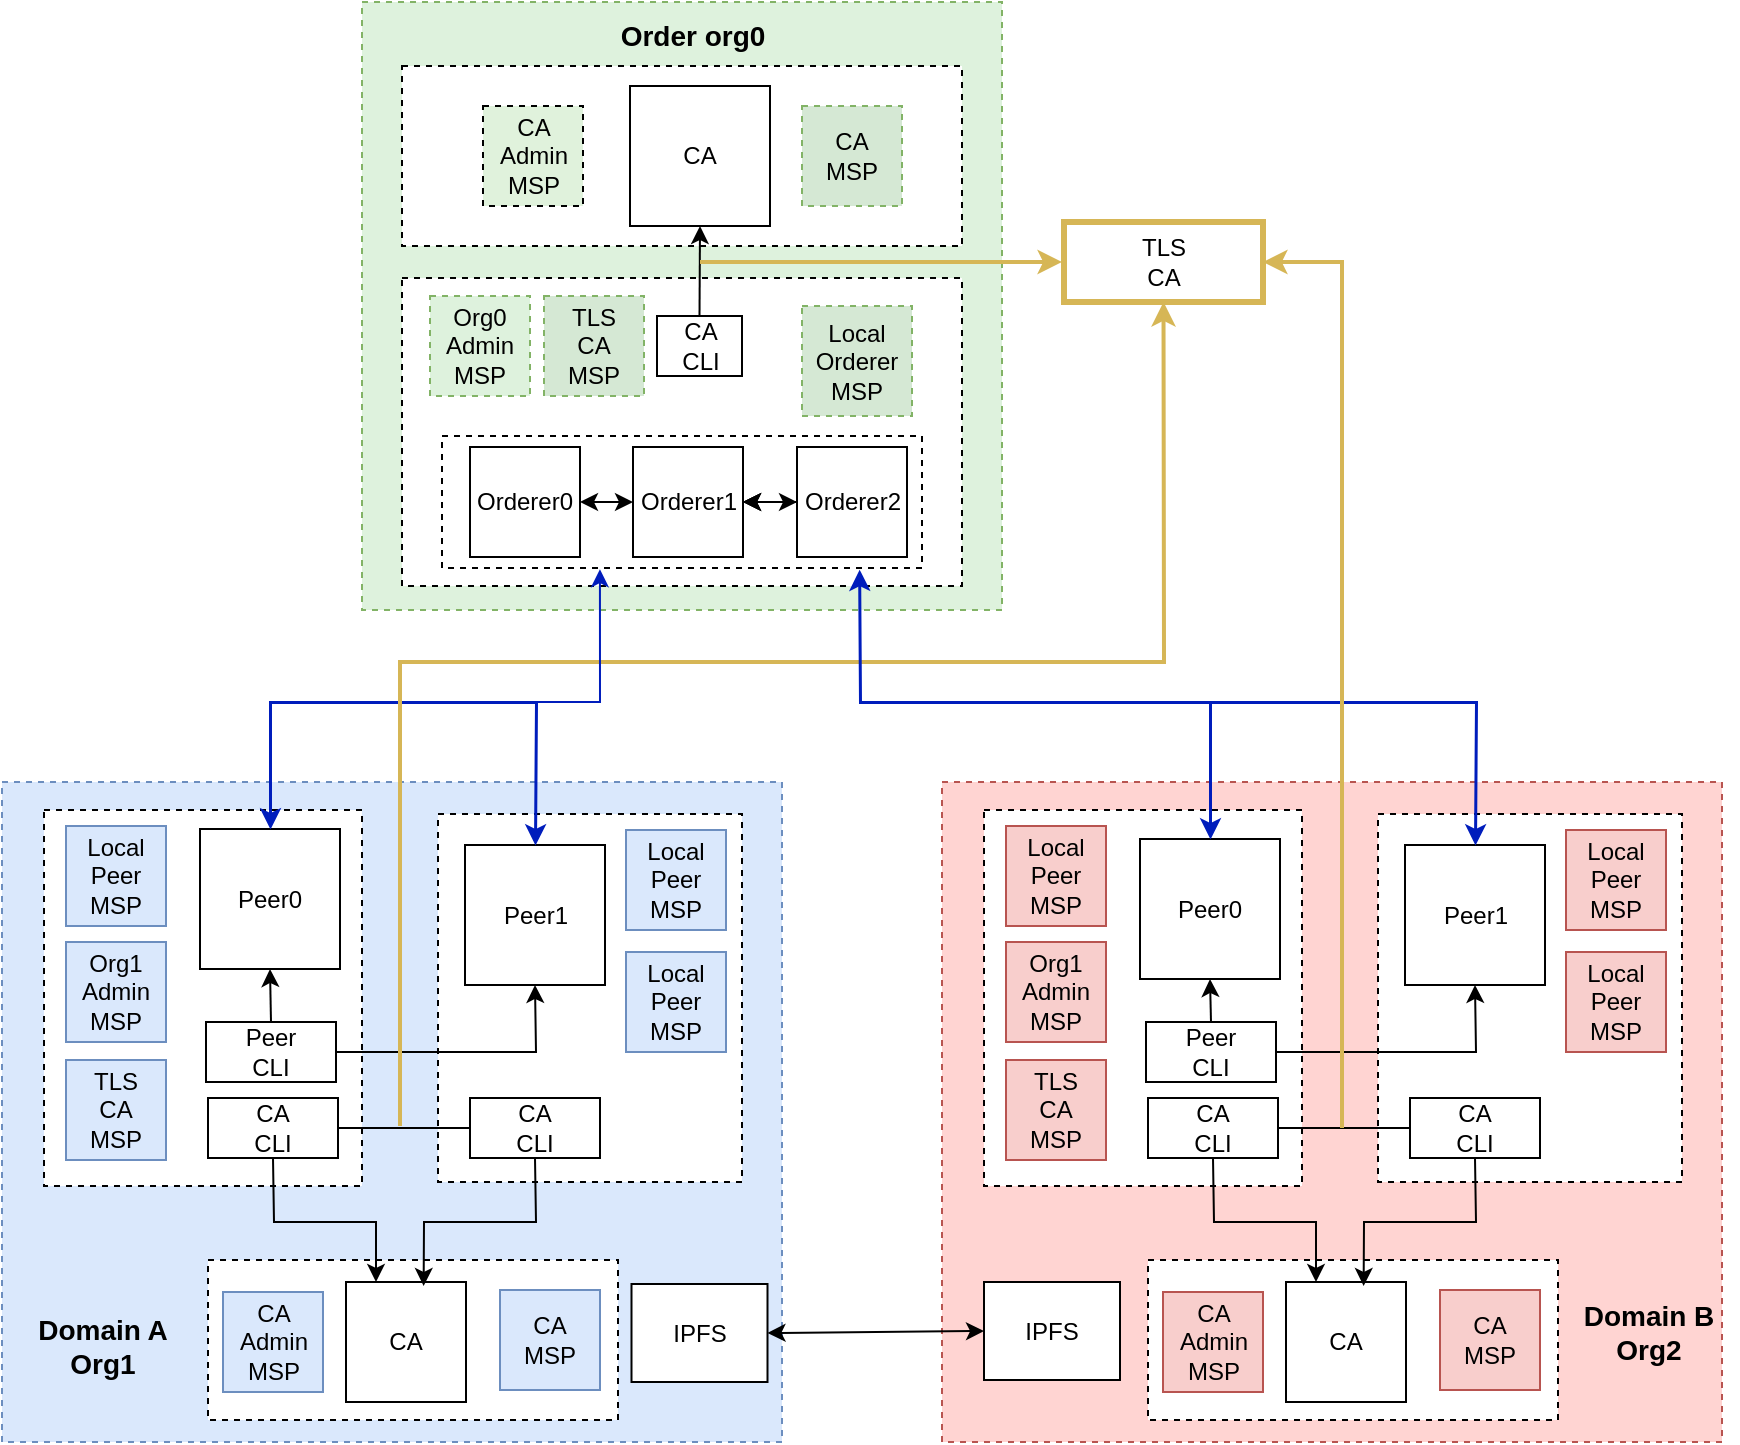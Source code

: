 <mxfile version="24.2.5" type="github">
  <diagram name="第 1 页" id="PmLA4qrSaHaohE-0kaDt">
    <mxGraphModel dx="899" dy="428" grid="1" gridSize="10" guides="1" tooltips="1" connect="1" arrows="1" fold="1" page="1" pageScale="1" pageWidth="827" pageHeight="1169" math="0" shadow="0">
      <root>
        <mxCell id="0" />
        <mxCell id="1" parent="0" />
        <mxCell id="LXQ_5_RRnz_cJoP9UmNE-7" value="" style="rounded=0;whiteSpace=wrap;html=1;fillColor=#DEF2DD;strokeColor=#82b366;dashed=1;" vertex="1" parent="1">
          <mxGeometry x="300" y="170" width="320" height="304" as="geometry" />
        </mxCell>
        <mxCell id="LXQ_5_RRnz_cJoP9UmNE-8" value="" style="rounded=0;whiteSpace=wrap;html=1;dashed=1;" vertex="1" parent="1">
          <mxGeometry x="320" y="202" width="280" height="90" as="geometry" />
        </mxCell>
        <mxCell id="LXQ_5_RRnz_cJoP9UmNE-9" value="CA&lt;div&gt;Admin&lt;/div&gt;&lt;div&gt;MSP&lt;/div&gt;" style="rounded=0;whiteSpace=wrap;html=1;fillColor=#e0f2dc;dashed=1;" vertex="1" parent="1">
          <mxGeometry x="360.5" y="222" width="50" height="50" as="geometry" />
        </mxCell>
        <mxCell id="LXQ_5_RRnz_cJoP9UmNE-10" value="CA" style="rounded=0;whiteSpace=wrap;html=1;" vertex="1" parent="1">
          <mxGeometry x="434" y="212" width="70" height="70" as="geometry" />
        </mxCell>
        <mxCell id="LXQ_5_RRnz_cJoP9UmNE-11" value="CA&lt;div&gt;MSP&lt;/div&gt;" style="rounded=0;whiteSpace=wrap;html=1;fillColor=#d5e8d4;strokeColor=#82b366;dashed=1;" vertex="1" parent="1">
          <mxGeometry x="520" y="222" width="50" height="50" as="geometry" />
        </mxCell>
        <mxCell id="LXQ_5_RRnz_cJoP9UmNE-12" value="" style="rounded=0;whiteSpace=wrap;html=1;dashed=1;" vertex="1" parent="1">
          <mxGeometry x="320" y="308" width="280" height="154" as="geometry" />
        </mxCell>
        <mxCell id="LXQ_5_RRnz_cJoP9UmNE-13" value="Org0&lt;div&gt;Admin&lt;/div&gt;&lt;div&gt;MSP&lt;/div&gt;" style="rounded=0;whiteSpace=wrap;html=1;fillColor=#DEF2DD;strokeColor=#82b366;dashed=1;" vertex="1" parent="1">
          <mxGeometry x="334" y="317" width="50" height="50" as="geometry" />
        </mxCell>
        <mxCell id="LXQ_5_RRnz_cJoP9UmNE-15" value="Local&lt;div&gt;Orderer&lt;/div&gt;&lt;div&gt;MSP&lt;/div&gt;" style="rounded=0;whiteSpace=wrap;html=1;fillColor=#d5e8d4;strokeColor=#82b366;dashed=1;" vertex="1" parent="1">
          <mxGeometry x="520" y="322" width="55" height="55" as="geometry" />
        </mxCell>
        <mxCell id="LXQ_5_RRnz_cJoP9UmNE-16" value="CA&lt;div&gt;CLI&lt;/div&gt;" style="rounded=0;whiteSpace=wrap;html=1;" vertex="1" parent="1">
          <mxGeometry x="447.5" y="327" width="42.5" height="30" as="geometry" />
        </mxCell>
        <mxCell id="LXQ_5_RRnz_cJoP9UmNE-17" value="TLS&lt;div&gt;CA&lt;/div&gt;&lt;div&gt;MSP&lt;/div&gt;" style="rounded=0;whiteSpace=wrap;html=1;fillColor=#d5e8d4;strokeColor=#82b366;dashed=1;" vertex="1" parent="1">
          <mxGeometry x="391" y="317" width="50" height="50" as="geometry" />
        </mxCell>
        <mxCell id="LXQ_5_RRnz_cJoP9UmNE-20" value="" style="rounded=0;whiteSpace=wrap;html=1;fillColor=#dae8fc;strokeColor=#6c8ebf;dashed=1;" vertex="1" parent="1">
          <mxGeometry x="120" y="560" width="390" height="330" as="geometry" />
        </mxCell>
        <mxCell id="LXQ_5_RRnz_cJoP9UmNE-21" value="" style="rounded=0;whiteSpace=wrap;html=1;dashed=1;" vertex="1" parent="1">
          <mxGeometry x="141" y="574" width="159" height="188" as="geometry" />
        </mxCell>
        <mxCell id="LXQ_5_RRnz_cJoP9UmNE-22" value="" style="rounded=0;whiteSpace=wrap;html=1;dashed=1;" vertex="1" parent="1">
          <mxGeometry x="338" y="576" width="152" height="184" as="geometry" />
        </mxCell>
        <mxCell id="LXQ_5_RRnz_cJoP9UmNE-23" value="" style="rounded=0;whiteSpace=wrap;html=1;dashed=1;" vertex="1" parent="1">
          <mxGeometry x="223" y="799" width="205" height="80" as="geometry" />
        </mxCell>
        <mxCell id="LXQ_5_RRnz_cJoP9UmNE-24" value="Org1&lt;div&gt;Admin&lt;/div&gt;&lt;div&gt;MSP&lt;/div&gt;" style="rounded=0;whiteSpace=wrap;html=1;fillColor=#dae8fc;strokeColor=#6c8ebf;" vertex="1" parent="1">
          <mxGeometry x="152" y="640" width="50" height="50" as="geometry" />
        </mxCell>
        <mxCell id="LXQ_5_RRnz_cJoP9UmNE-25" value="Local&lt;div&gt;Peer&lt;/div&gt;&lt;div&gt;MSP&lt;/div&gt;" style="rounded=0;whiteSpace=wrap;html=1;fillColor=#dae8fc;strokeColor=#6c8ebf;" vertex="1" parent="1">
          <mxGeometry x="152" y="582" width="50" height="50" as="geometry" />
        </mxCell>
        <mxCell id="LXQ_5_RRnz_cJoP9UmNE-26" value="Local&lt;div&gt;Peer&lt;/div&gt;&lt;div&gt;MSP&lt;/div&gt;" style="rounded=0;whiteSpace=wrap;html=1;fillColor=#dae8fc;strokeColor=#6c8ebf;" vertex="1" parent="1">
          <mxGeometry x="432" y="584" width="50" height="50" as="geometry" />
        </mxCell>
        <mxCell id="LXQ_5_RRnz_cJoP9UmNE-27" value="TLS&lt;div&gt;CA&lt;/div&gt;&lt;div&gt;MSP&lt;/div&gt;" style="rounded=0;whiteSpace=wrap;html=1;fillColor=#dae8fc;strokeColor=#6c8ebf;" vertex="1" parent="1">
          <mxGeometry x="152" y="699" width="50" height="50" as="geometry" />
        </mxCell>
        <mxCell id="LXQ_5_RRnz_cJoP9UmNE-28" value="Peer0" style="rounded=0;whiteSpace=wrap;html=1;" vertex="1" parent="1">
          <mxGeometry x="219" y="583.5" width="70" height="70" as="geometry" />
        </mxCell>
        <mxCell id="LXQ_5_RRnz_cJoP9UmNE-29" value="Peer&lt;div&gt;CLI&lt;/div&gt;" style="rounded=0;whiteSpace=wrap;html=1;" vertex="1" parent="1">
          <mxGeometry x="222" y="680" width="65" height="30" as="geometry" />
        </mxCell>
        <mxCell id="LXQ_5_RRnz_cJoP9UmNE-30" value="CA&lt;div&gt;CLI&lt;/div&gt;" style="rounded=0;whiteSpace=wrap;html=1;" vertex="1" parent="1">
          <mxGeometry x="223" y="718" width="65" height="30" as="geometry" />
        </mxCell>
        <mxCell id="LXQ_5_RRnz_cJoP9UmNE-31" value="Peer1" style="rounded=0;whiteSpace=wrap;html=1;" vertex="1" parent="1">
          <mxGeometry x="351.5" y="591.5" width="70" height="70" as="geometry" />
        </mxCell>
        <mxCell id="LXQ_5_RRnz_cJoP9UmNE-32" value="Local&lt;div&gt;Peer&lt;/div&gt;&lt;div&gt;MSP&lt;/div&gt;" style="rounded=0;whiteSpace=wrap;html=1;fillColor=#dae8fc;strokeColor=#6c8ebf;" vertex="1" parent="1">
          <mxGeometry x="432" y="645" width="50" height="50" as="geometry" />
        </mxCell>
        <mxCell id="LXQ_5_RRnz_cJoP9UmNE-33" value="CA&lt;div&gt;CLI&lt;/div&gt;" style="rounded=0;whiteSpace=wrap;html=1;" vertex="1" parent="1">
          <mxGeometry x="354" y="718" width="65" height="30" as="geometry" />
        </mxCell>
        <mxCell id="LXQ_5_RRnz_cJoP9UmNE-34" value="" style="endArrow=classic;html=1;rounded=0;exitX=0.5;exitY=0;exitDx=0;exitDy=0;entryX=0.5;entryY=1;entryDx=0;entryDy=0;" edge="1" parent="1" source="LXQ_5_RRnz_cJoP9UmNE-29" target="LXQ_5_RRnz_cJoP9UmNE-28">
          <mxGeometry width="50" height="50" relative="1" as="geometry">
            <mxPoint x="-120" y="700" as="sourcePoint" />
            <mxPoint x="-70" y="650" as="targetPoint" />
          </mxGeometry>
        </mxCell>
        <mxCell id="LXQ_5_RRnz_cJoP9UmNE-36" value="" style="endArrow=classic;html=1;rounded=0;exitX=1;exitY=0.5;exitDx=0;exitDy=0;entryX=0.5;entryY=1;entryDx=0;entryDy=0;" edge="1" parent="1" source="LXQ_5_RRnz_cJoP9UmNE-29" target="LXQ_5_RRnz_cJoP9UmNE-31">
          <mxGeometry width="50" height="50" relative="1" as="geometry">
            <mxPoint x="10" y="680" as="sourcePoint" />
            <mxPoint x="60" y="630" as="targetPoint" />
            <Array as="points">
              <mxPoint x="387" y="695" />
            </Array>
          </mxGeometry>
        </mxCell>
        <mxCell id="LXQ_5_RRnz_cJoP9UmNE-38" value="" style="endArrow=none;html=1;rounded=0;entryX=0;entryY=0.5;entryDx=0;entryDy=0;exitX=1;exitY=0.5;exitDx=0;exitDy=0;" edge="1" parent="1" source="LXQ_5_RRnz_cJoP9UmNE-30" target="LXQ_5_RRnz_cJoP9UmNE-33">
          <mxGeometry width="50" height="50" relative="1" as="geometry">
            <mxPoint y="720" as="sourcePoint" />
            <mxPoint x="50" y="670" as="targetPoint" />
          </mxGeometry>
        </mxCell>
        <mxCell id="LXQ_5_RRnz_cJoP9UmNE-39" value="" style="endArrow=classic;html=1;rounded=0;exitX=0.5;exitY=1;exitDx=0;exitDy=0;entryX=0.25;entryY=0;entryDx=0;entryDy=0;" edge="1" parent="1" source="LXQ_5_RRnz_cJoP9UmNE-30" target="LXQ_5_RRnz_cJoP9UmNE-44">
          <mxGeometry width="50" height="50" relative="1" as="geometry">
            <mxPoint x="-10" y="720" as="sourcePoint" />
            <mxPoint x="140" y="940" as="targetPoint" />
            <Array as="points">
              <mxPoint x="256" y="780" />
              <mxPoint x="286" y="780" />
              <mxPoint x="307" y="780" />
            </Array>
          </mxGeometry>
        </mxCell>
        <mxCell id="LXQ_5_RRnz_cJoP9UmNE-43" value="CA&lt;div&gt;Admin&lt;/div&gt;&lt;div&gt;MSP&lt;/div&gt;" style="rounded=0;whiteSpace=wrap;html=1;fillColor=#dae8fc;strokeColor=#6c8ebf;" vertex="1" parent="1">
          <mxGeometry x="230.5" y="815" width="50" height="50" as="geometry" />
        </mxCell>
        <mxCell id="LXQ_5_RRnz_cJoP9UmNE-44" value="CA" style="rounded=0;whiteSpace=wrap;html=1;" vertex="1" parent="1">
          <mxGeometry x="292" y="810" width="60" height="60" as="geometry" />
        </mxCell>
        <mxCell id="LXQ_5_RRnz_cJoP9UmNE-45" value="CA&lt;div&gt;MSP&lt;/div&gt;" style="rounded=0;whiteSpace=wrap;html=1;fillColor=#dae8fc;strokeColor=#6c8ebf;" vertex="1" parent="1">
          <mxGeometry x="369" y="814" width="50" height="50" as="geometry" />
        </mxCell>
        <mxCell id="LXQ_5_RRnz_cJoP9UmNE-46" value="" style="endArrow=classic;html=1;rounded=0;entryX=0.647;entryY=0.033;entryDx=0;entryDy=0;entryPerimeter=0;exitX=0.5;exitY=1;exitDx=0;exitDy=0;" edge="1" parent="1" source="LXQ_5_RRnz_cJoP9UmNE-33" target="LXQ_5_RRnz_cJoP9UmNE-44">
          <mxGeometry width="50" height="50" relative="1" as="geometry">
            <mxPoint x="580" y="830" as="sourcePoint" />
            <mxPoint x="630" y="780" as="targetPoint" />
            <Array as="points">
              <mxPoint x="387" y="780" />
              <mxPoint x="331" y="780" />
            </Array>
          </mxGeometry>
        </mxCell>
        <mxCell id="LXQ_5_RRnz_cJoP9UmNE-47" value="" style="rounded=0;whiteSpace=wrap;html=1;fillColor=#FFD4D2;strokeColor=#b85450;dashed=1;strokeWidth=1;" vertex="1" parent="1">
          <mxGeometry x="590" y="560" width="390" height="330" as="geometry" />
        </mxCell>
        <mxCell id="LXQ_5_RRnz_cJoP9UmNE-48" value="" style="rounded=0;whiteSpace=wrap;html=1;dashed=1;" vertex="1" parent="1">
          <mxGeometry x="611" y="574" width="159" height="188" as="geometry" />
        </mxCell>
        <mxCell id="LXQ_5_RRnz_cJoP9UmNE-49" value="" style="rounded=0;whiteSpace=wrap;html=1;dashed=1;" vertex="1" parent="1">
          <mxGeometry x="808" y="576" width="152" height="184" as="geometry" />
        </mxCell>
        <mxCell id="LXQ_5_RRnz_cJoP9UmNE-50" value="" style="rounded=0;whiteSpace=wrap;html=1;dashed=1;" vertex="1" parent="1">
          <mxGeometry x="693" y="799" width="205" height="80" as="geometry" />
        </mxCell>
        <mxCell id="LXQ_5_RRnz_cJoP9UmNE-51" value="Org1&lt;div&gt;Admin&lt;/div&gt;&lt;div&gt;MSP&lt;/div&gt;" style="rounded=0;whiteSpace=wrap;html=1;fillColor=#f8cecc;strokeColor=#b85450;" vertex="1" parent="1">
          <mxGeometry x="622" y="640" width="50" height="50" as="geometry" />
        </mxCell>
        <mxCell id="LXQ_5_RRnz_cJoP9UmNE-52" value="Local&lt;div&gt;Peer&lt;/div&gt;&lt;div&gt;MSP&lt;/div&gt;" style="rounded=0;whiteSpace=wrap;html=1;fillColor=#f8cecc;strokeColor=#b85450;" vertex="1" parent="1">
          <mxGeometry x="622" y="582" width="50" height="50" as="geometry" />
        </mxCell>
        <mxCell id="LXQ_5_RRnz_cJoP9UmNE-53" value="Local&lt;div&gt;Peer&lt;/div&gt;&lt;div&gt;MSP&lt;/div&gt;" style="rounded=0;whiteSpace=wrap;html=1;fillColor=#f8cecc;strokeColor=#b85450;" vertex="1" parent="1">
          <mxGeometry x="902" y="584" width="50" height="50" as="geometry" />
        </mxCell>
        <mxCell id="LXQ_5_RRnz_cJoP9UmNE-54" value="TLS&lt;div&gt;CA&lt;/div&gt;&lt;div&gt;MSP&lt;/div&gt;" style="rounded=0;whiteSpace=wrap;html=1;fillColor=#f8cecc;strokeColor=#b85450;" vertex="1" parent="1">
          <mxGeometry x="622" y="699" width="50" height="50" as="geometry" />
        </mxCell>
        <mxCell id="LXQ_5_RRnz_cJoP9UmNE-55" value="Peer0" style="rounded=0;whiteSpace=wrap;html=1;" vertex="1" parent="1">
          <mxGeometry x="689" y="588.5" width="70" height="70" as="geometry" />
        </mxCell>
        <mxCell id="LXQ_5_RRnz_cJoP9UmNE-56" value="Peer&lt;div&gt;CLI&lt;/div&gt;" style="rounded=0;whiteSpace=wrap;html=1;" vertex="1" parent="1">
          <mxGeometry x="692" y="680" width="65" height="30" as="geometry" />
        </mxCell>
        <mxCell id="LXQ_5_RRnz_cJoP9UmNE-57" value="CA&lt;div&gt;CLI&lt;/div&gt;" style="rounded=0;whiteSpace=wrap;html=1;" vertex="1" parent="1">
          <mxGeometry x="693" y="718" width="65" height="30" as="geometry" />
        </mxCell>
        <mxCell id="LXQ_5_RRnz_cJoP9UmNE-58" value="Peer1" style="rounded=0;whiteSpace=wrap;html=1;" vertex="1" parent="1">
          <mxGeometry x="821.5" y="591.5" width="70" height="70" as="geometry" />
        </mxCell>
        <mxCell id="LXQ_5_RRnz_cJoP9UmNE-59" value="Local&lt;div&gt;Peer&lt;/div&gt;&lt;div&gt;MSP&lt;/div&gt;" style="rounded=0;whiteSpace=wrap;html=1;fillColor=#f8cecc;strokeColor=#b85450;" vertex="1" parent="1">
          <mxGeometry x="902" y="645" width="50" height="50" as="geometry" />
        </mxCell>
        <mxCell id="LXQ_5_RRnz_cJoP9UmNE-60" value="CA&lt;div&gt;CLI&lt;/div&gt;" style="rounded=0;whiteSpace=wrap;html=1;" vertex="1" parent="1">
          <mxGeometry x="824" y="718" width="65" height="30" as="geometry" />
        </mxCell>
        <mxCell id="LXQ_5_RRnz_cJoP9UmNE-61" value="" style="endArrow=classic;html=1;rounded=0;exitX=0.5;exitY=0;exitDx=0;exitDy=0;entryX=0.5;entryY=1;entryDx=0;entryDy=0;" edge="1" parent="1" source="LXQ_5_RRnz_cJoP9UmNE-56" target="LXQ_5_RRnz_cJoP9UmNE-55">
          <mxGeometry width="50" height="50" relative="1" as="geometry">
            <mxPoint x="350" y="700" as="sourcePoint" />
            <mxPoint x="400" y="650" as="targetPoint" />
          </mxGeometry>
        </mxCell>
        <mxCell id="LXQ_5_RRnz_cJoP9UmNE-62" value="" style="endArrow=classic;html=1;rounded=0;exitX=1;exitY=0.5;exitDx=0;exitDy=0;entryX=0.5;entryY=1;entryDx=0;entryDy=0;" edge="1" parent="1" source="LXQ_5_RRnz_cJoP9UmNE-56" target="LXQ_5_RRnz_cJoP9UmNE-58">
          <mxGeometry width="50" height="50" relative="1" as="geometry">
            <mxPoint x="480" y="680" as="sourcePoint" />
            <mxPoint x="530" y="630" as="targetPoint" />
            <Array as="points">
              <mxPoint x="857" y="695" />
            </Array>
          </mxGeometry>
        </mxCell>
        <mxCell id="LXQ_5_RRnz_cJoP9UmNE-63" value="" style="endArrow=none;html=1;rounded=0;entryX=0;entryY=0.5;entryDx=0;entryDy=0;exitX=1;exitY=0.5;exitDx=0;exitDy=0;" edge="1" parent="1" source="LXQ_5_RRnz_cJoP9UmNE-57" target="LXQ_5_RRnz_cJoP9UmNE-60">
          <mxGeometry width="50" height="50" relative="1" as="geometry">
            <mxPoint x="470" y="720" as="sourcePoint" />
            <mxPoint x="520" y="670" as="targetPoint" />
          </mxGeometry>
        </mxCell>
        <mxCell id="LXQ_5_RRnz_cJoP9UmNE-64" value="" style="endArrow=classic;html=1;rounded=0;exitX=0.5;exitY=1;exitDx=0;exitDy=0;entryX=0.25;entryY=0;entryDx=0;entryDy=0;" edge="1" parent="1" source="LXQ_5_RRnz_cJoP9UmNE-57" target="LXQ_5_RRnz_cJoP9UmNE-66">
          <mxGeometry width="50" height="50" relative="1" as="geometry">
            <mxPoint x="460" y="720" as="sourcePoint" />
            <mxPoint x="610" y="940" as="targetPoint" />
            <Array as="points">
              <mxPoint x="726" y="780" />
              <mxPoint x="756" y="780" />
              <mxPoint x="777" y="780" />
            </Array>
          </mxGeometry>
        </mxCell>
        <mxCell id="LXQ_5_RRnz_cJoP9UmNE-65" value="CA&lt;div&gt;Admin&lt;/div&gt;&lt;div&gt;MSP&lt;/div&gt;" style="rounded=0;whiteSpace=wrap;html=1;fillColor=#f8cecc;strokeColor=#b85450;" vertex="1" parent="1">
          <mxGeometry x="700.5" y="815" width="50" height="50" as="geometry" />
        </mxCell>
        <mxCell id="LXQ_5_RRnz_cJoP9UmNE-66" value="CA" style="rounded=0;whiteSpace=wrap;html=1;" vertex="1" parent="1">
          <mxGeometry x="762" y="810" width="60" height="60" as="geometry" />
        </mxCell>
        <mxCell id="LXQ_5_RRnz_cJoP9UmNE-67" value="CA&lt;div&gt;MSP&lt;/div&gt;" style="rounded=0;whiteSpace=wrap;html=1;fillColor=#f8cecc;strokeColor=#b85450;" vertex="1" parent="1">
          <mxGeometry x="839" y="814" width="50" height="50" as="geometry" />
        </mxCell>
        <mxCell id="LXQ_5_RRnz_cJoP9UmNE-68" value="" style="endArrow=classic;html=1;rounded=0;entryX=0.647;entryY=0.033;entryDx=0;entryDy=0;entryPerimeter=0;exitX=0.5;exitY=1;exitDx=0;exitDy=0;" edge="1" parent="1" source="LXQ_5_RRnz_cJoP9UmNE-60" target="LXQ_5_RRnz_cJoP9UmNE-66">
          <mxGeometry width="50" height="50" relative="1" as="geometry">
            <mxPoint x="1050" y="830" as="sourcePoint" />
            <mxPoint x="1100" y="780" as="targetPoint" />
            <Array as="points">
              <mxPoint x="857" y="780" />
              <mxPoint x="801" y="780" />
            </Array>
          </mxGeometry>
        </mxCell>
        <mxCell id="LXQ_5_RRnz_cJoP9UmNE-69" value="&lt;b style=&quot;font-size: 14px;&quot;&gt;&lt;font style=&quot;font-size: 14px;&quot;&gt;Domain A&lt;/font&gt;&lt;/b&gt;&lt;div style=&quot;font-size: 14px;&quot;&gt;&lt;b style=&quot;&quot;&gt;&lt;font style=&quot;font-size: 14px;&quot;&gt;Org1&lt;/font&gt;&lt;/b&gt;&lt;/div&gt;" style="text;html=1;align=center;verticalAlign=middle;resizable=0;points=[];autosize=1;strokeColor=none;fillColor=none;" vertex="1" parent="1">
          <mxGeometry x="125" y="817" width="90" height="50" as="geometry" />
        </mxCell>
        <mxCell id="LXQ_5_RRnz_cJoP9UmNE-70" value="&lt;b style=&quot;font-size: 14px;&quot;&gt;&lt;font style=&quot;font-size: 14px;&quot;&gt;Domain B&lt;/font&gt;&lt;/b&gt;&lt;div style=&quot;font-size: 14px;&quot;&gt;&lt;b style=&quot;&quot;&gt;&lt;font style=&quot;font-size: 14px;&quot;&gt;Org2&lt;/font&gt;&lt;/b&gt;&lt;/div&gt;" style="text;html=1;align=center;verticalAlign=middle;resizable=0;points=[];autosize=1;strokeColor=none;fillColor=none;" vertex="1" parent="1">
          <mxGeometry x="898" y="810" width="90" height="50" as="geometry" />
        </mxCell>
        <mxCell id="LXQ_5_RRnz_cJoP9UmNE-71" value="TLS&lt;div&gt;CA&lt;/div&gt;" style="rounded=0;whiteSpace=wrap;html=1;fillColor=#FFFFFF;strokeColor=#d6b656;strokeWidth=3;" vertex="1" parent="1">
          <mxGeometry x="651" y="280" width="99.5" height="40" as="geometry" />
        </mxCell>
        <mxCell id="LXQ_5_RRnz_cJoP9UmNE-72" value="" style="endArrow=classic;startArrow=classic;html=1;rounded=0;entryX=0.5;entryY=0;entryDx=0;entryDy=0;exitX=0.5;exitY=0;exitDx=0;exitDy=0;fillColor=#0050ef;strokeColor=#001DBC;strokeWidth=1.5;align=center;verticalAlign=middle;fontFamily=Helvetica;fontSize=11;fontColor=default;labelBackgroundColor=default;" edge="1" parent="1" source="LXQ_5_RRnz_cJoP9UmNE-28" target="LXQ_5_RRnz_cJoP9UmNE-31">
          <mxGeometry width="50" height="50" relative="1" as="geometry">
            <mxPoint x="140" y="520" as="sourcePoint" />
            <mxPoint x="190" y="470" as="targetPoint" />
            <Array as="points">
              <mxPoint x="254" y="520" />
              <mxPoint x="387" y="520" />
            </Array>
          </mxGeometry>
        </mxCell>
        <mxCell id="LXQ_5_RRnz_cJoP9UmNE-74" value="" style="endArrow=classic;startArrow=classic;html=1;rounded=0;exitX=0.5;exitY=0;exitDx=0;exitDy=0;entryX=0.5;entryY=0;entryDx=0;entryDy=0;fillColor=#0050ef;strokeColor=#001DBC;strokeWidth=1.5;" edge="1" parent="1" source="LXQ_5_RRnz_cJoP9UmNE-55" target="LXQ_5_RRnz_cJoP9UmNE-58">
          <mxGeometry width="50" height="50" relative="1" as="geometry">
            <mxPoint x="790" y="490" as="sourcePoint" />
            <mxPoint x="840" y="440" as="targetPoint" />
            <Array as="points">
              <mxPoint x="724" y="520" />
              <mxPoint x="857" y="520" />
            </Array>
          </mxGeometry>
        </mxCell>
        <mxCell id="LXQ_5_RRnz_cJoP9UmNE-76" value="" style="endArrow=classic;html=1;rounded=0;entryX=0.5;entryY=1;entryDx=0;entryDy=0;fillColor=#fff2cc;strokeColor=#d6b656;strokeWidth=2;" edge="1" parent="1" target="LXQ_5_RRnz_cJoP9UmNE-71">
          <mxGeometry width="50" height="50" relative="1" as="geometry">
            <mxPoint x="319" y="732" as="sourcePoint" />
            <mxPoint x="880.5" y="342.0" as="targetPoint" />
            <Array as="points">
              <mxPoint x="319" y="500" />
              <mxPoint x="701" y="500" />
            </Array>
          </mxGeometry>
        </mxCell>
        <mxCell id="LXQ_5_RRnz_cJoP9UmNE-78" value="" style="endArrow=classic;html=1;rounded=0;entryX=1;entryY=0.5;entryDx=0;entryDy=0;fillColor=#fff2cc;strokeColor=#d6b656;strokeWidth=2;" edge="1" parent="1" target="LXQ_5_RRnz_cJoP9UmNE-71">
          <mxGeometry width="50" height="50" relative="1" as="geometry">
            <mxPoint x="790" y="733" as="sourcePoint" />
            <mxPoint x="940" y="393" as="targetPoint" />
            <Array as="points">
              <mxPoint x="790" y="300" />
            </Array>
          </mxGeometry>
        </mxCell>
        <mxCell id="LXQ_5_RRnz_cJoP9UmNE-84" value="" style="rounded=0;whiteSpace=wrap;html=1;dashed=1;" vertex="1" parent="1">
          <mxGeometry x="340" y="387" width="240" height="66" as="geometry" />
        </mxCell>
        <mxCell id="LXQ_5_RRnz_cJoP9UmNE-14" value="Orderer0" style="rounded=0;whiteSpace=wrap;html=1;" vertex="1" parent="1">
          <mxGeometry x="354" y="392.5" width="55" height="55" as="geometry" />
        </mxCell>
        <mxCell id="LXQ_5_RRnz_cJoP9UmNE-82" value="Orderer1" style="rounded=0;whiteSpace=wrap;html=1;" vertex="1" parent="1">
          <mxGeometry x="435.5" y="392.5" width="55" height="55" as="geometry" />
        </mxCell>
        <mxCell id="LXQ_5_RRnz_cJoP9UmNE-88" value="" style="edgeStyle=orthogonalEdgeStyle;rounded=0;orthogonalLoop=1;jettySize=auto;html=1;" edge="1" parent="1" source="LXQ_5_RRnz_cJoP9UmNE-83" target="LXQ_5_RRnz_cJoP9UmNE-82">
          <mxGeometry relative="1" as="geometry" />
        </mxCell>
        <mxCell id="LXQ_5_RRnz_cJoP9UmNE-89" value="" style="edgeStyle=orthogonalEdgeStyle;rounded=0;orthogonalLoop=1;jettySize=auto;html=1;" edge="1" parent="1" source="LXQ_5_RRnz_cJoP9UmNE-83" target="LXQ_5_RRnz_cJoP9UmNE-82">
          <mxGeometry relative="1" as="geometry" />
        </mxCell>
        <mxCell id="LXQ_5_RRnz_cJoP9UmNE-83" value="Orderer2" style="rounded=0;whiteSpace=wrap;html=1;" vertex="1" parent="1">
          <mxGeometry x="517.5" y="392.5" width="55" height="55" as="geometry" />
        </mxCell>
        <mxCell id="LXQ_5_RRnz_cJoP9UmNE-86" value="" style="endArrow=classic;startArrow=classic;html=1;rounded=0;entryX=0;entryY=0.5;entryDx=0;entryDy=0;exitX=1;exitY=0.5;exitDx=0;exitDy=0;" edge="1" parent="1" source="LXQ_5_RRnz_cJoP9UmNE-14" target="LXQ_5_RRnz_cJoP9UmNE-82">
          <mxGeometry width="50" height="50" relative="1" as="geometry">
            <mxPoint x="20" y="462" as="sourcePoint" />
            <mxPoint x="70" y="412" as="targetPoint" />
          </mxGeometry>
        </mxCell>
        <mxCell id="LXQ_5_RRnz_cJoP9UmNE-87" value="" style="endArrow=classic;startArrow=classic;html=1;rounded=0;exitX=1;exitY=0.5;exitDx=0;exitDy=0;entryX=0;entryY=0.5;entryDx=0;entryDy=0;" edge="1" parent="1" source="LXQ_5_RRnz_cJoP9UmNE-82" target="LXQ_5_RRnz_cJoP9UmNE-83">
          <mxGeometry width="50" height="50" relative="1" as="geometry">
            <mxPoint x="1010" y="452" as="sourcePoint" />
            <mxPoint x="520" y="420" as="targetPoint" />
          </mxGeometry>
        </mxCell>
        <mxCell id="LXQ_5_RRnz_cJoP9UmNE-90" value="" style="endArrow=classic;html=1;rounded=0;entryX=0.5;entryY=1;entryDx=0;entryDy=0;exitX=0.5;exitY=0;exitDx=0;exitDy=0;" edge="1" parent="1" source="LXQ_5_RRnz_cJoP9UmNE-16" target="LXQ_5_RRnz_cJoP9UmNE-10">
          <mxGeometry width="50" height="50" relative="1" as="geometry">
            <mxPoint x="140" y="362" as="sourcePoint" />
            <mxPoint x="190" y="312" as="targetPoint" />
          </mxGeometry>
        </mxCell>
        <mxCell id="LXQ_5_RRnz_cJoP9UmNE-91" value="" style="endArrow=classic;html=1;rounded=0;entryX=0;entryY=0.5;entryDx=0;entryDy=0;strokeColor=#d6b656;strokeWidth=2;align=center;verticalAlign=middle;fontFamily=Helvetica;fontSize=11;fontColor=default;labelBackgroundColor=default;fillColor=#fff2cc;" edge="1" parent="1">
          <mxGeometry width="50" height="50" relative="1" as="geometry">
            <mxPoint x="469" y="300" as="sourcePoint" />
            <mxPoint x="650" y="300" as="targetPoint" />
          </mxGeometry>
        </mxCell>
        <mxCell id="LXQ_5_RRnz_cJoP9UmNE-92" value="" style="endArrow=classic;html=1;rounded=0;entryX=0.329;entryY=1.009;entryDx=0;entryDy=0;entryPerimeter=0;fillColor=#0050ef;strokeColor=#001DBC;" edge="1" parent="1" target="LXQ_5_RRnz_cJoP9UmNE-84">
          <mxGeometry width="50" height="50" relative="1" as="geometry">
            <mxPoint x="387" y="520" as="sourcePoint" />
            <mxPoint x="67" y="400" as="targetPoint" />
            <Array as="points">
              <mxPoint x="419" y="520" />
            </Array>
          </mxGeometry>
        </mxCell>
        <mxCell id="LXQ_5_RRnz_cJoP9UmNE-93" value="" style="endArrow=classic;html=1;rounded=0;entryX=0.869;entryY=1.009;entryDx=0;entryDy=0;entryPerimeter=0;strokeWidth=1.5;fillColor=#0050ef;strokeColor=#001DBC;" edge="1" parent="1">
          <mxGeometry width="50" height="50" relative="1" as="geometry">
            <mxPoint x="730" y="520" as="sourcePoint" />
            <mxPoint x="548.56" y="453.594" as="targetPoint" />
            <Array as="points">
              <mxPoint x="549" y="520" />
            </Array>
          </mxGeometry>
        </mxCell>
        <mxCell id="LXQ_5_RRnz_cJoP9UmNE-96" value="&lt;b style=&quot;font-size: 14px;&quot;&gt;Order&amp;nbsp;&lt;span style=&quot;background-color: initial;&quot;&gt;org0&lt;/span&gt;&lt;/b&gt;" style="text;html=1;align=center;verticalAlign=middle;resizable=0;points=[];autosize=1;strokeColor=none;fillColor=none;" vertex="1" parent="1">
          <mxGeometry x="414.5" y="172" width="100" height="30" as="geometry" />
        </mxCell>
        <mxCell id="LXQ_5_RRnz_cJoP9UmNE-99" value="IPFS" style="rounded=0;whiteSpace=wrap;html=1;" vertex="1" parent="1">
          <mxGeometry x="434.75" y="811" width="68" height="49" as="geometry" />
        </mxCell>
        <mxCell id="LXQ_5_RRnz_cJoP9UmNE-100" value="IPFS" style="rounded=0;whiteSpace=wrap;html=1;" vertex="1" parent="1">
          <mxGeometry x="611" y="810" width="68" height="49" as="geometry" />
        </mxCell>
        <mxCell id="LXQ_5_RRnz_cJoP9UmNE-101" value="" style="endArrow=classic;startArrow=classic;html=1;rounded=0;entryX=0;entryY=0.5;entryDx=0;entryDy=0;exitX=1;exitY=0.5;exitDx=0;exitDy=0;" edge="1" parent="1" source="LXQ_5_RRnz_cJoP9UmNE-99" target="LXQ_5_RRnz_cJoP9UmNE-100">
          <mxGeometry width="50" height="50" relative="1" as="geometry">
            <mxPoint x="460" y="970" as="sourcePoint" />
            <mxPoint x="510" y="920" as="targetPoint" />
          </mxGeometry>
        </mxCell>
      </root>
    </mxGraphModel>
  </diagram>
</mxfile>
